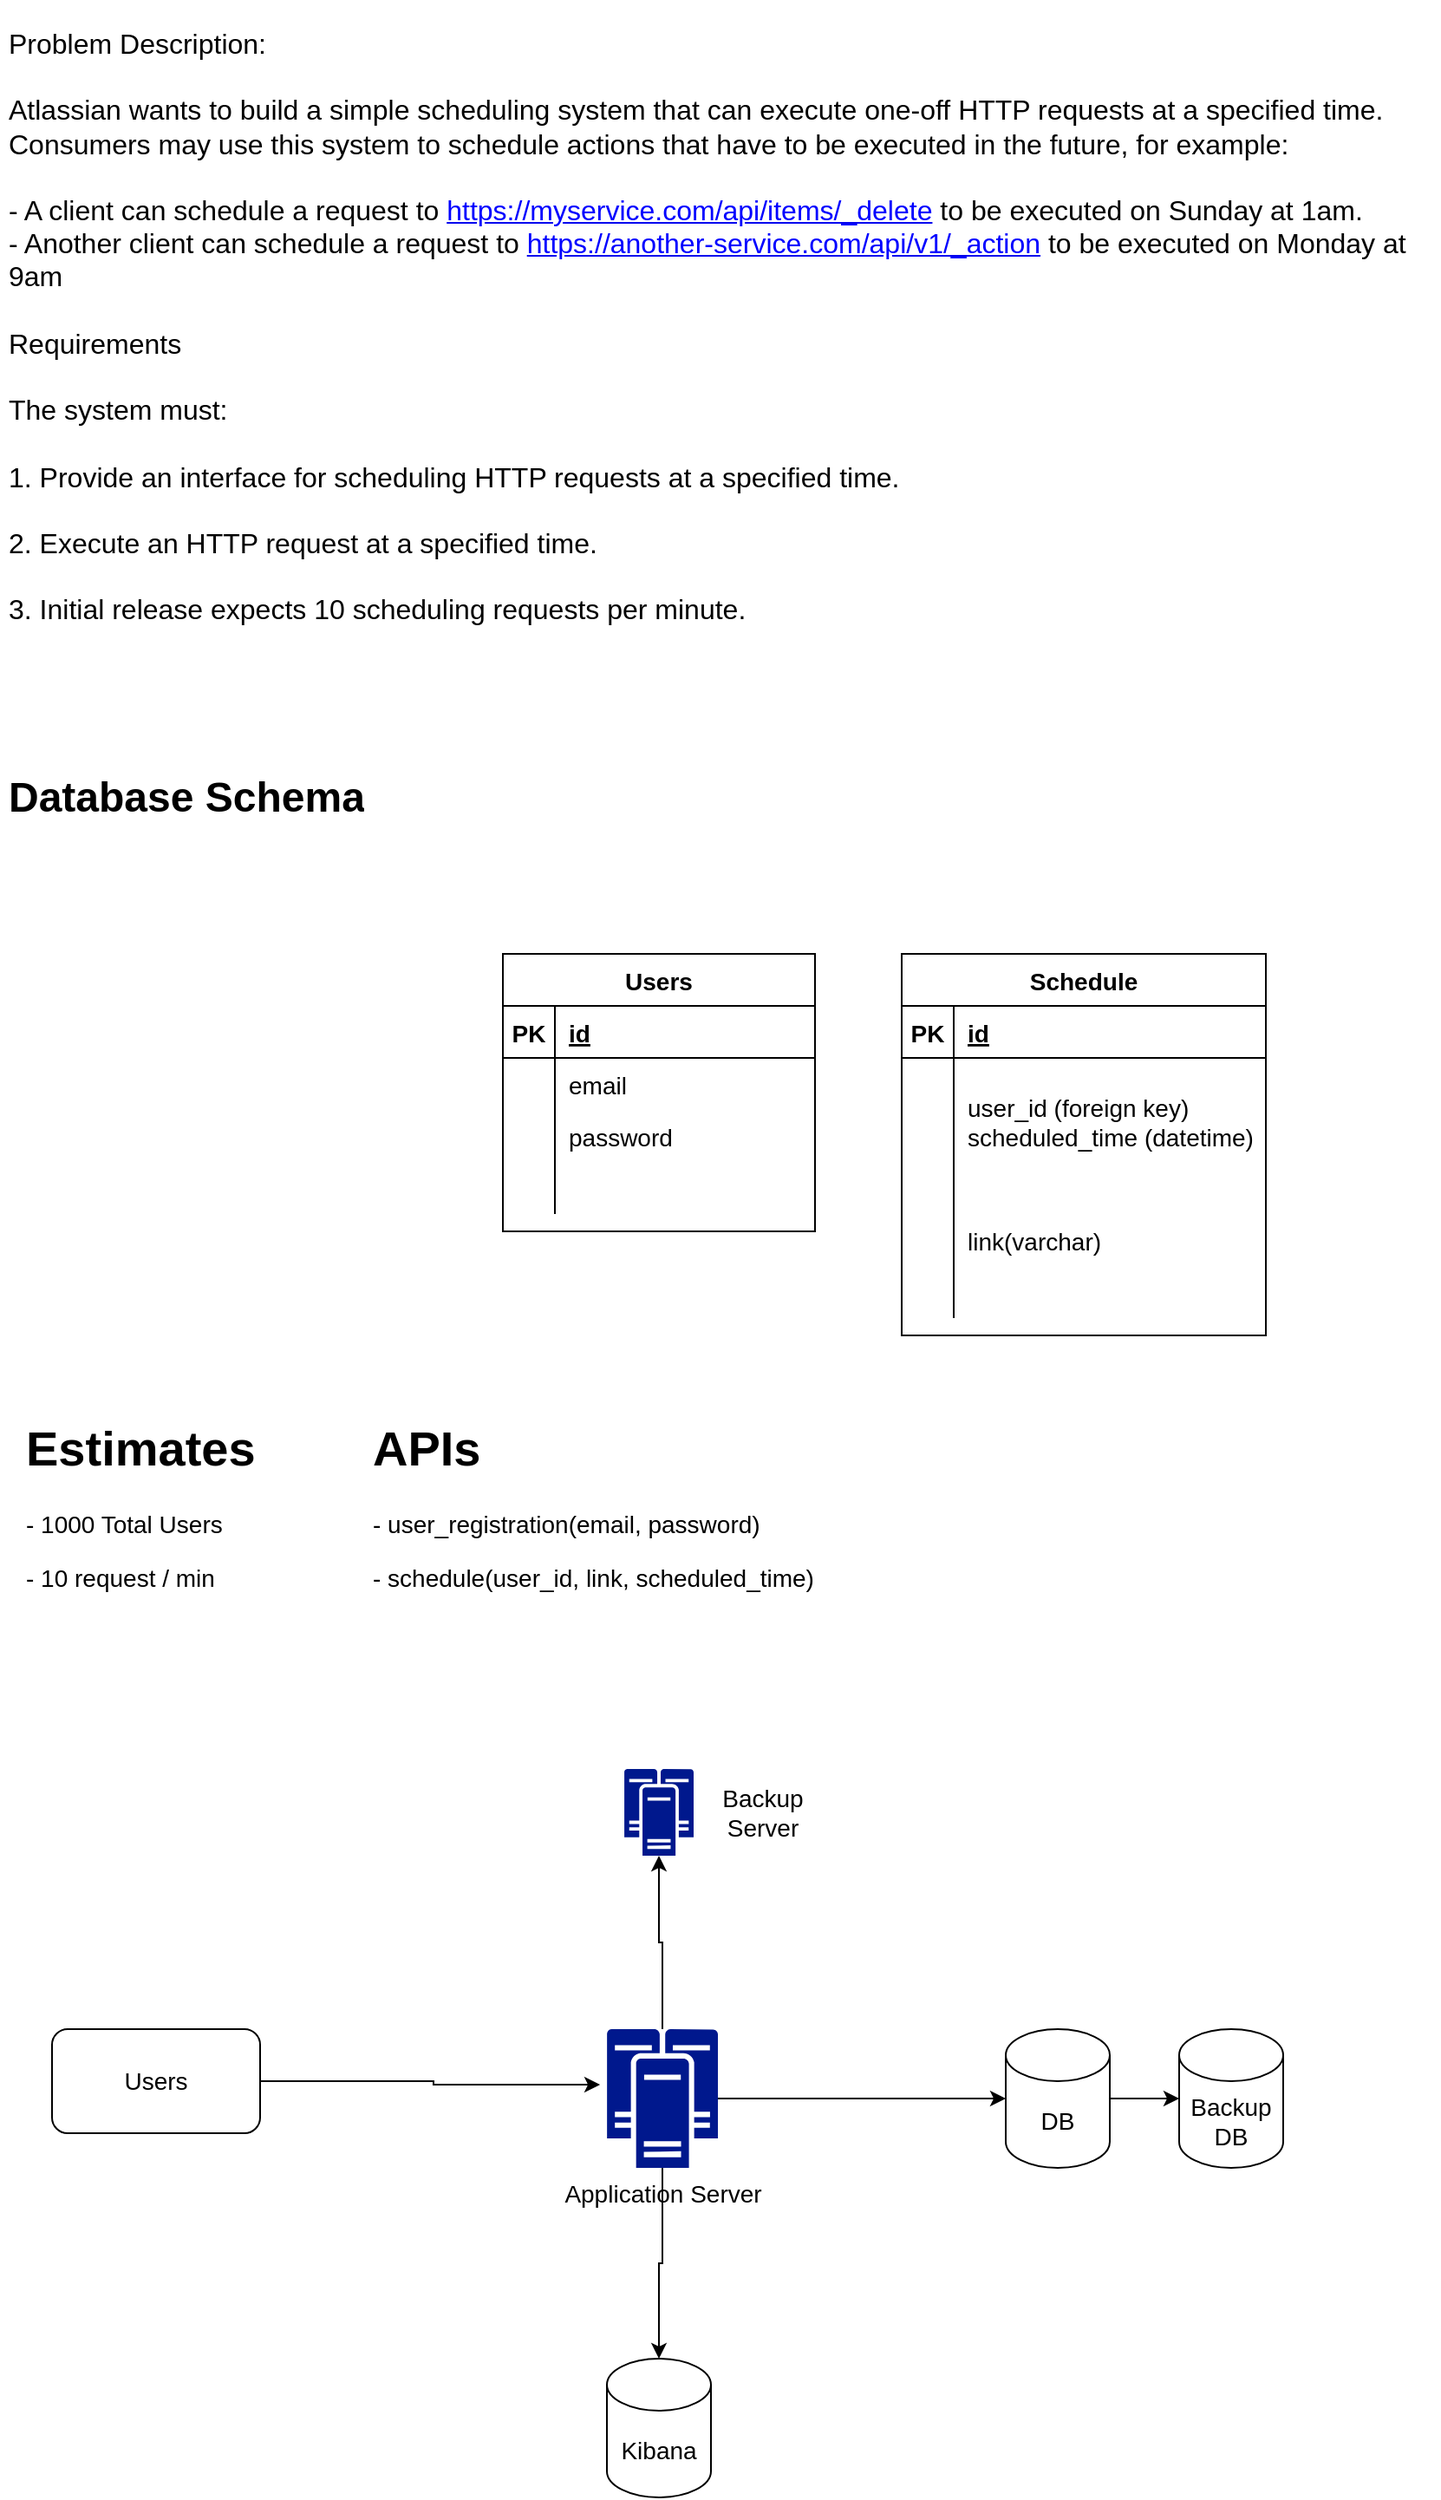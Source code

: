 <mxfile version="20.2.0" type="device"><diagram id="TW1J2GbU4t4UOEG6zfjD" name="Page-1"><mxGraphModel dx="1350" dy="805" grid="1" gridSize="10" guides="1" tooltips="1" connect="1" arrows="1" fold="1" page="1" pageScale="1" pageWidth="850" pageHeight="1100" math="0" shadow="0"><root><mxCell id="0"/><mxCell id="1" parent="0"/><mxCell id="7vzC5aTD4kUv2tTrYRpz-1" value="&lt;h1&gt;&lt;p style=&quot;font-size: medium; font-weight: 400; margin: 0px;&quot;&gt;Problem Description:&lt;br&gt;&lt;br&gt;Atlassian wants to build a simple scheduling system that can execute one-off HTTP requests at a specified time. Consumers may use this system to schedule actions that have to be executed in the future, for example:&lt;br&gt;&lt;br&gt;- A client can schedule a request to &lt;a href=&quot;https://myservice.com/api/items/_delete&quot;&gt;&lt;span style=&quot;color: rgb(0, 0, 255);&quot;&gt;https://myservice.com/api/items/_delete&lt;/span&gt;&lt;/a&gt; to be executed on Sunday at 1am.&lt;br&gt;- Another client can schedule a request to &lt;a href=&quot;https://another-service.com/api/v1/_action&quot;&gt;&lt;span style=&quot;color: rgb(0, 0, 255);&quot;&gt;https://another-service.com/api/v1/_action&lt;/span&gt;&lt;/a&gt; to be executed on Monday at 9am&lt;br&gt;&lt;br&gt;Requirements&lt;br&gt;&lt;br&gt;The system must:&lt;br&gt;&lt;br&gt;1. Provide an interface for scheduling HTTP requests at a specified time.&lt;br&gt;&lt;br&gt;2. Execute an HTTP request at a specified time.&lt;br&gt;&lt;br&gt;3. Initial release expects 10 scheduling requests per minute. &lt;/p&gt;&lt;/h1&gt;" style="text;html=1;strokeColor=none;fillColor=none;spacing=5;spacingTop=-20;whiteSpace=wrap;overflow=hidden;rounded=0;" vertex="1" parent="1"><mxGeometry x="20" y="270" width="830" height="380" as="geometry"/></mxCell><mxCell id="7vzC5aTD4kUv2tTrYRpz-2" value="&lt;h1&gt;Database Schema&lt;/h1&gt;" style="text;html=1;strokeColor=none;fillColor=none;spacing=5;spacingTop=-20;whiteSpace=wrap;overflow=hidden;rounded=0;" vertex="1" parent="1"><mxGeometry x="20" y="700" width="700" height="120" as="geometry"/></mxCell><mxCell id="7vzC5aTD4kUv2tTrYRpz-4" value="Users" style="shape=table;startSize=30;container=1;collapsible=1;childLayout=tableLayout;fixedRows=1;rowLines=0;fontStyle=1;align=center;resizeLast=1;fontSize=14;" vertex="1" parent="1"><mxGeometry x="310" y="810" width="180" height="160" as="geometry"/></mxCell><mxCell id="7vzC5aTD4kUv2tTrYRpz-5" value="" style="shape=tableRow;horizontal=0;startSize=0;swimlaneHead=0;swimlaneBody=0;fillColor=none;collapsible=0;dropTarget=0;points=[[0,0.5],[1,0.5]];portConstraint=eastwest;top=0;left=0;right=0;bottom=1;fontSize=14;" vertex="1" parent="7vzC5aTD4kUv2tTrYRpz-4"><mxGeometry y="30" width="180" height="30" as="geometry"/></mxCell><mxCell id="7vzC5aTD4kUv2tTrYRpz-6" value="PK" style="shape=partialRectangle;connectable=0;fillColor=none;top=0;left=0;bottom=0;right=0;fontStyle=1;overflow=hidden;fontSize=14;" vertex="1" parent="7vzC5aTD4kUv2tTrYRpz-5"><mxGeometry width="30" height="30" as="geometry"><mxRectangle width="30" height="30" as="alternateBounds"/></mxGeometry></mxCell><mxCell id="7vzC5aTD4kUv2tTrYRpz-7" value="id" style="shape=partialRectangle;connectable=0;fillColor=none;top=0;left=0;bottom=0;right=0;align=left;spacingLeft=6;fontStyle=5;overflow=hidden;fontSize=14;" vertex="1" parent="7vzC5aTD4kUv2tTrYRpz-5"><mxGeometry x="30" width="150" height="30" as="geometry"><mxRectangle width="150" height="30" as="alternateBounds"/></mxGeometry></mxCell><mxCell id="7vzC5aTD4kUv2tTrYRpz-8" value="" style="shape=tableRow;horizontal=0;startSize=0;swimlaneHead=0;swimlaneBody=0;fillColor=none;collapsible=0;dropTarget=0;points=[[0,0.5],[1,0.5]];portConstraint=eastwest;top=0;left=0;right=0;bottom=0;fontSize=14;" vertex="1" parent="7vzC5aTD4kUv2tTrYRpz-4"><mxGeometry y="60" width="180" height="30" as="geometry"/></mxCell><mxCell id="7vzC5aTD4kUv2tTrYRpz-9" value="" style="shape=partialRectangle;connectable=0;fillColor=none;top=0;left=0;bottom=0;right=0;editable=1;overflow=hidden;fontSize=14;" vertex="1" parent="7vzC5aTD4kUv2tTrYRpz-8"><mxGeometry width="30" height="30" as="geometry"><mxRectangle width="30" height="30" as="alternateBounds"/></mxGeometry></mxCell><mxCell id="7vzC5aTD4kUv2tTrYRpz-10" value="email" style="shape=partialRectangle;connectable=0;fillColor=none;top=0;left=0;bottom=0;right=0;align=left;spacingLeft=6;overflow=hidden;fontSize=14;" vertex="1" parent="7vzC5aTD4kUv2tTrYRpz-8"><mxGeometry x="30" width="150" height="30" as="geometry"><mxRectangle width="150" height="30" as="alternateBounds"/></mxGeometry></mxCell><mxCell id="7vzC5aTD4kUv2tTrYRpz-11" value="" style="shape=tableRow;horizontal=0;startSize=0;swimlaneHead=0;swimlaneBody=0;fillColor=none;collapsible=0;dropTarget=0;points=[[0,0.5],[1,0.5]];portConstraint=eastwest;top=0;left=0;right=0;bottom=0;fontSize=14;" vertex="1" parent="7vzC5aTD4kUv2tTrYRpz-4"><mxGeometry y="90" width="180" height="30" as="geometry"/></mxCell><mxCell id="7vzC5aTD4kUv2tTrYRpz-12" value="" style="shape=partialRectangle;connectable=0;fillColor=none;top=0;left=0;bottom=0;right=0;editable=1;overflow=hidden;fontSize=14;" vertex="1" parent="7vzC5aTD4kUv2tTrYRpz-11"><mxGeometry width="30" height="30" as="geometry"><mxRectangle width="30" height="30" as="alternateBounds"/></mxGeometry></mxCell><mxCell id="7vzC5aTD4kUv2tTrYRpz-13" value="password" style="shape=partialRectangle;connectable=0;fillColor=none;top=0;left=0;bottom=0;right=0;align=left;spacingLeft=6;overflow=hidden;fontSize=14;" vertex="1" parent="7vzC5aTD4kUv2tTrYRpz-11"><mxGeometry x="30" width="150" height="30" as="geometry"><mxRectangle width="150" height="30" as="alternateBounds"/></mxGeometry></mxCell><mxCell id="7vzC5aTD4kUv2tTrYRpz-14" value="" style="shape=tableRow;horizontal=0;startSize=0;swimlaneHead=0;swimlaneBody=0;fillColor=none;collapsible=0;dropTarget=0;points=[[0,0.5],[1,0.5]];portConstraint=eastwest;top=0;left=0;right=0;bottom=0;fontSize=14;" vertex="1" parent="7vzC5aTD4kUv2tTrYRpz-4"><mxGeometry y="120" width="180" height="30" as="geometry"/></mxCell><mxCell id="7vzC5aTD4kUv2tTrYRpz-15" value="" style="shape=partialRectangle;connectable=0;fillColor=none;top=0;left=0;bottom=0;right=0;editable=1;overflow=hidden;fontSize=14;" vertex="1" parent="7vzC5aTD4kUv2tTrYRpz-14"><mxGeometry width="30" height="30" as="geometry"><mxRectangle width="30" height="30" as="alternateBounds"/></mxGeometry></mxCell><mxCell id="7vzC5aTD4kUv2tTrYRpz-16" value="" style="shape=partialRectangle;connectable=0;fillColor=none;top=0;left=0;bottom=0;right=0;align=left;spacingLeft=6;overflow=hidden;fontSize=14;" vertex="1" parent="7vzC5aTD4kUv2tTrYRpz-14"><mxGeometry x="30" width="150" height="30" as="geometry"><mxRectangle width="150" height="30" as="alternateBounds"/></mxGeometry></mxCell><mxCell id="7vzC5aTD4kUv2tTrYRpz-17" value="Schedule" style="shape=table;startSize=30;container=1;collapsible=1;childLayout=tableLayout;fixedRows=1;rowLines=0;fontStyle=1;align=center;resizeLast=1;fontSize=14;" vertex="1" parent="1"><mxGeometry x="540" y="810" width="210" height="220" as="geometry"/></mxCell><mxCell id="7vzC5aTD4kUv2tTrYRpz-18" value="" style="shape=tableRow;horizontal=0;startSize=0;swimlaneHead=0;swimlaneBody=0;fillColor=none;collapsible=0;dropTarget=0;points=[[0,0.5],[1,0.5]];portConstraint=eastwest;top=0;left=0;right=0;bottom=1;fontSize=14;" vertex="1" parent="7vzC5aTD4kUv2tTrYRpz-17"><mxGeometry y="30" width="210" height="30" as="geometry"/></mxCell><mxCell id="7vzC5aTD4kUv2tTrYRpz-19" value="PK" style="shape=partialRectangle;connectable=0;fillColor=none;top=0;left=0;bottom=0;right=0;fontStyle=1;overflow=hidden;fontSize=14;" vertex="1" parent="7vzC5aTD4kUv2tTrYRpz-18"><mxGeometry width="30" height="30" as="geometry"><mxRectangle width="30" height="30" as="alternateBounds"/></mxGeometry></mxCell><mxCell id="7vzC5aTD4kUv2tTrYRpz-20" value="id" style="shape=partialRectangle;connectable=0;fillColor=none;top=0;left=0;bottom=0;right=0;align=left;spacingLeft=6;fontStyle=5;overflow=hidden;fontSize=14;" vertex="1" parent="7vzC5aTD4kUv2tTrYRpz-18"><mxGeometry x="30" width="180" height="30" as="geometry"><mxRectangle width="180" height="30" as="alternateBounds"/></mxGeometry></mxCell><mxCell id="7vzC5aTD4kUv2tTrYRpz-21" value="" style="shape=tableRow;horizontal=0;startSize=0;swimlaneHead=0;swimlaneBody=0;fillColor=none;collapsible=0;dropTarget=0;points=[[0,0.5],[1,0.5]];portConstraint=eastwest;top=0;left=0;right=0;bottom=0;fontSize=14;" vertex="1" parent="7vzC5aTD4kUv2tTrYRpz-17"><mxGeometry y="60" width="210" height="90" as="geometry"/></mxCell><mxCell id="7vzC5aTD4kUv2tTrYRpz-22" value="" style="shape=partialRectangle;connectable=0;fillColor=none;top=0;left=0;bottom=0;right=0;editable=1;overflow=hidden;fontSize=14;" vertex="1" parent="7vzC5aTD4kUv2tTrYRpz-21"><mxGeometry width="30" height="90" as="geometry"><mxRectangle width="30" height="90" as="alternateBounds"/></mxGeometry></mxCell><mxCell id="7vzC5aTD4kUv2tTrYRpz-23" value="user_id (foreign key)&#10;scheduled_time (datetime)&#10;" style="shape=partialRectangle;connectable=0;fillColor=none;top=0;left=0;bottom=0;right=0;align=left;spacingLeft=6;overflow=hidden;fontSize=14;" vertex="1" parent="7vzC5aTD4kUv2tTrYRpz-21"><mxGeometry x="30" width="180" height="90" as="geometry"><mxRectangle width="180" height="90" as="alternateBounds"/></mxGeometry></mxCell><mxCell id="7vzC5aTD4kUv2tTrYRpz-24" value="" style="shape=tableRow;horizontal=0;startSize=0;swimlaneHead=0;swimlaneBody=0;fillColor=none;collapsible=0;dropTarget=0;points=[[0,0.5],[1,0.5]];portConstraint=eastwest;top=0;left=0;right=0;bottom=0;fontSize=14;" vertex="1" parent="7vzC5aTD4kUv2tTrYRpz-17"><mxGeometry y="150" width="210" height="30" as="geometry"/></mxCell><mxCell id="7vzC5aTD4kUv2tTrYRpz-25" value="" style="shape=partialRectangle;connectable=0;fillColor=none;top=0;left=0;bottom=0;right=0;editable=1;overflow=hidden;fontSize=14;" vertex="1" parent="7vzC5aTD4kUv2tTrYRpz-24"><mxGeometry width="30" height="30" as="geometry"><mxRectangle width="30" height="30" as="alternateBounds"/></mxGeometry></mxCell><mxCell id="7vzC5aTD4kUv2tTrYRpz-26" value="link(varchar)" style="shape=partialRectangle;connectable=0;fillColor=none;top=0;left=0;bottom=0;right=0;align=left;spacingLeft=6;overflow=hidden;fontSize=14;" vertex="1" parent="7vzC5aTD4kUv2tTrYRpz-24"><mxGeometry x="30" width="180" height="30" as="geometry"><mxRectangle width="180" height="30" as="alternateBounds"/></mxGeometry></mxCell><mxCell id="7vzC5aTD4kUv2tTrYRpz-27" value="" style="shape=tableRow;horizontal=0;startSize=0;swimlaneHead=0;swimlaneBody=0;fillColor=none;collapsible=0;dropTarget=0;points=[[0,0.5],[1,0.5]];portConstraint=eastwest;top=0;left=0;right=0;bottom=0;fontSize=14;" vertex="1" parent="7vzC5aTD4kUv2tTrYRpz-17"><mxGeometry y="180" width="210" height="30" as="geometry"/></mxCell><mxCell id="7vzC5aTD4kUv2tTrYRpz-28" value="" style="shape=partialRectangle;connectable=0;fillColor=none;top=0;left=0;bottom=0;right=0;editable=1;overflow=hidden;fontSize=14;" vertex="1" parent="7vzC5aTD4kUv2tTrYRpz-27"><mxGeometry width="30" height="30" as="geometry"><mxRectangle width="30" height="30" as="alternateBounds"/></mxGeometry></mxCell><mxCell id="7vzC5aTD4kUv2tTrYRpz-29" value="" style="shape=partialRectangle;connectable=0;fillColor=none;top=0;left=0;bottom=0;right=0;align=left;spacingLeft=6;overflow=hidden;fontSize=14;" vertex="1" parent="7vzC5aTD4kUv2tTrYRpz-27"><mxGeometry x="30" width="180" height="30" as="geometry"><mxRectangle width="180" height="30" as="alternateBounds"/></mxGeometry></mxCell><mxCell id="7vzC5aTD4kUv2tTrYRpz-30" value="&lt;h1&gt;Estimates&lt;/h1&gt;&lt;p&gt;- 1000 Total Users&lt;/p&gt;&lt;p&gt;- 10 request / min&amp;nbsp;&lt;/p&gt;" style="text;html=1;strokeColor=none;fillColor=none;spacing=5;spacingTop=-20;whiteSpace=wrap;overflow=hidden;rounded=0;fontSize=14;" vertex="1" parent="1"><mxGeometry x="30" y="1070" width="190" height="120" as="geometry"/></mxCell><mxCell id="7vzC5aTD4kUv2tTrYRpz-37" style="edgeStyle=orthogonalEdgeStyle;rounded=0;orthogonalLoop=1;jettySize=auto;html=1;exitX=1;exitY=0.5;exitDx=0;exitDy=0;entryX=-0.062;entryY=0.4;entryDx=0;entryDy=0;entryPerimeter=0;fontSize=14;" edge="1" parent="1" source="7vzC5aTD4kUv2tTrYRpz-31" target="7vzC5aTD4kUv2tTrYRpz-33"><mxGeometry relative="1" as="geometry"/></mxCell><mxCell id="7vzC5aTD4kUv2tTrYRpz-31" value="Users" style="rounded=1;whiteSpace=wrap;html=1;fontSize=14;" vertex="1" parent="1"><mxGeometry x="50" y="1430" width="120" height="60" as="geometry"/></mxCell><mxCell id="7vzC5aTD4kUv2tTrYRpz-35" style="edgeStyle=orthogonalEdgeStyle;rounded=0;orthogonalLoop=1;jettySize=auto;html=1;exitX=0.5;exitY=0;exitDx=0;exitDy=0;exitPerimeter=0;entryX=0.5;entryY=1;entryDx=0;entryDy=0;entryPerimeter=0;fontSize=14;" edge="1" parent="1" source="7vzC5aTD4kUv2tTrYRpz-33" target="7vzC5aTD4kUv2tTrYRpz-34"><mxGeometry relative="1" as="geometry"/></mxCell><mxCell id="7vzC5aTD4kUv2tTrYRpz-41" style="edgeStyle=orthogonalEdgeStyle;rounded=0;orthogonalLoop=1;jettySize=auto;html=1;exitX=1;exitY=0.5;exitDx=0;exitDy=0;exitPerimeter=0;entryX=0;entryY=0.5;entryDx=0;entryDy=0;entryPerimeter=0;fontSize=14;" edge="1" parent="1" source="7vzC5aTD4kUv2tTrYRpz-33" target="7vzC5aTD4kUv2tTrYRpz-39"><mxGeometry relative="1" as="geometry"/></mxCell><mxCell id="7vzC5aTD4kUv2tTrYRpz-45" style="edgeStyle=orthogonalEdgeStyle;rounded=0;orthogonalLoop=1;jettySize=auto;html=1;exitX=0.5;exitY=1;exitDx=0;exitDy=0;exitPerimeter=0;entryX=0.5;entryY=0;entryDx=0;entryDy=0;entryPerimeter=0;fontSize=14;" edge="1" parent="1" source="7vzC5aTD4kUv2tTrYRpz-33" target="7vzC5aTD4kUv2tTrYRpz-44"><mxGeometry relative="1" as="geometry"/></mxCell><mxCell id="7vzC5aTD4kUv2tTrYRpz-33" value="Application Server" style="sketch=0;aspect=fixed;pointerEvents=1;shadow=0;dashed=0;html=1;strokeColor=none;labelPosition=center;verticalLabelPosition=bottom;verticalAlign=top;align=center;fillColor=#00188D;shape=mxgraph.mscae.enterprise.cluster_server;fontSize=14;" vertex="1" parent="1"><mxGeometry x="370" y="1430" width="64" height="80" as="geometry"/></mxCell><mxCell id="7vzC5aTD4kUv2tTrYRpz-34" value="" style="sketch=0;aspect=fixed;pointerEvents=1;shadow=0;dashed=0;html=1;strokeColor=none;labelPosition=center;verticalLabelPosition=bottom;verticalAlign=top;align=center;fillColor=#00188D;shape=mxgraph.mscae.enterprise.cluster_server;fontSize=14;" vertex="1" parent="1"><mxGeometry x="380" y="1280" width="40" height="50" as="geometry"/></mxCell><mxCell id="7vzC5aTD4kUv2tTrYRpz-36" value="Backup Server" style="text;html=1;strokeColor=none;fillColor=none;align=center;verticalAlign=middle;whiteSpace=wrap;rounded=0;fontSize=14;" vertex="1" parent="1"><mxGeometry x="430" y="1290" width="60" height="30" as="geometry"/></mxCell><mxCell id="7vzC5aTD4kUv2tTrYRpz-38" value="&lt;h1&gt;APIs&lt;/h1&gt;&lt;p&gt;- user_registration(email, password)&lt;/p&gt;&lt;p&gt;- schedule(user_id, link, scheduled_time)&lt;/p&gt;" style="text;html=1;strokeColor=none;fillColor=none;spacing=5;spacingTop=-20;whiteSpace=wrap;overflow=hidden;rounded=0;fontSize=14;" vertex="1" parent="1"><mxGeometry x="230" y="1070" width="530" height="120" as="geometry"/></mxCell><mxCell id="7vzC5aTD4kUv2tTrYRpz-46" style="edgeStyle=orthogonalEdgeStyle;rounded=0;orthogonalLoop=1;jettySize=auto;html=1;exitX=1;exitY=0.5;exitDx=0;exitDy=0;exitPerimeter=0;entryX=0;entryY=0.5;entryDx=0;entryDy=0;entryPerimeter=0;fontSize=14;" edge="1" parent="1" source="7vzC5aTD4kUv2tTrYRpz-39" target="7vzC5aTD4kUv2tTrYRpz-40"><mxGeometry relative="1" as="geometry"/></mxCell><mxCell id="7vzC5aTD4kUv2tTrYRpz-39" value="DB" style="shape=cylinder3;whiteSpace=wrap;html=1;boundedLbl=1;backgroundOutline=1;size=15;fontSize=14;" vertex="1" parent="1"><mxGeometry x="600" y="1430" width="60" height="80" as="geometry"/></mxCell><mxCell id="7vzC5aTD4kUv2tTrYRpz-40" value="Backup&lt;br&gt;DB" style="shape=cylinder3;whiteSpace=wrap;html=1;boundedLbl=1;backgroundOutline=1;size=15;fontSize=14;" vertex="1" parent="1"><mxGeometry x="700" y="1430" width="60" height="80" as="geometry"/></mxCell><mxCell id="7vzC5aTD4kUv2tTrYRpz-44" value="Kibana" style="shape=cylinder3;whiteSpace=wrap;html=1;boundedLbl=1;backgroundOutline=1;size=15;fontSize=14;" vertex="1" parent="1"><mxGeometry x="370" y="1620" width="60" height="80" as="geometry"/></mxCell></root></mxGraphModel></diagram></mxfile>